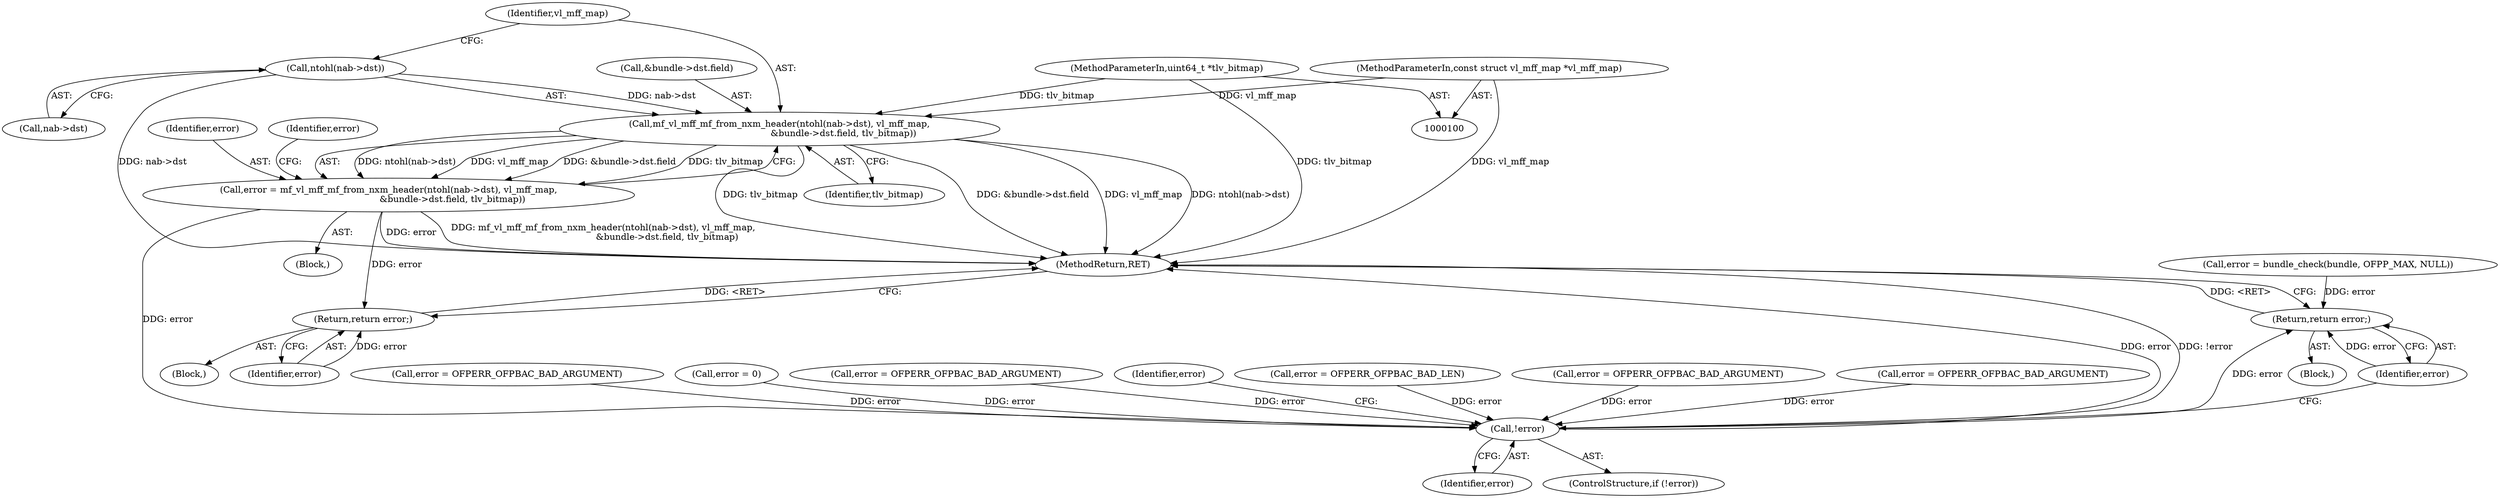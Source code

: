 digraph "0_ovs_9237a63c47bd314b807cda0bd2216264e82edbe8@pointer" {
"1000279" [label="(Call,mf_vl_mff_mf_from_nxm_header(ntohl(nab->dst), vl_mff_map,\n                                             &bundle->dst.field, tlv_bitmap))"];
"1000280" [label="(Call,ntohl(nab->dst))"];
"1000103" [label="(MethodParameterIn,const struct vl_mff_map *vl_mff_map)"];
"1000104" [label="(MethodParameterIn,uint64_t *tlv_bitmap)"];
"1000277" [label="(Call,error = mf_vl_mff_mf_from_nxm_header(ntohl(nab->dst), vl_mff_map,\n                                             &bundle->dst.field, tlv_bitmap))"];
"1000295" [label="(Return,return error;)"];
"1000404" [label="(Call,!error)"];
"1000413" [label="(Return,return error;)"];
"1000284" [label="(Identifier,vl_mff_map)"];
"1000310" [label="(Call,error = OFPERR_OFPBAC_BAD_ARGUMENT)"];
"1000233" [label="(Call,error = 0)"];
"1000103" [label="(MethodParameterIn,const struct vl_mff_map *vl_mff_map)"];
"1000256" [label="(Block,)"];
"1000104" [label="(MethodParameterIn,uint64_t *tlv_bitmap)"];
"1000285" [label="(Call,&bundle->dst.field)"];
"1000296" [label="(Identifier,error)"];
"1000251" [label="(Call,error = OFPERR_OFPBAC_BAD_ARGUMENT)"];
"1000106" [label="(Block,)"];
"1000404" [label="(Call,!error)"];
"1000279" [label="(Call,mf_vl_mff_mf_from_nxm_header(ntohl(nab->dst), vl_mff_map,\n                                             &bundle->dst.field, tlv_bitmap))"];
"1000414" [label="(Identifier,error)"];
"1000405" [label="(Identifier,error)"];
"1000408" [label="(Identifier,error)"];
"1000359" [label="(Call,error = OFPERR_OFPBAC_BAD_LEN)"];
"1000415" [label="(MethodReturn,RET)"];
"1000278" [label="(Identifier,error)"];
"1000294" [label="(Block,)"];
"1000403" [label="(ControlStructure,if (!error))"];
"1000328" [label="(Call,error = OFPERR_OFPBAC_BAD_ARGUMENT)"];
"1000407" [label="(Call,error = bundle_check(bundle, OFPP_MAX, NULL))"];
"1000277" [label="(Call,error = mf_vl_mff_mf_from_nxm_header(ntohl(nab->dst), vl_mff_map,\n                                             &bundle->dst.field, tlv_bitmap))"];
"1000170" [label="(Call,error = OFPERR_OFPBAC_BAD_ARGUMENT)"];
"1000291" [label="(Identifier,tlv_bitmap)"];
"1000293" [label="(Identifier,error)"];
"1000295" [label="(Return,return error;)"];
"1000281" [label="(Call,nab->dst)"];
"1000280" [label="(Call,ntohl(nab->dst))"];
"1000413" [label="(Return,return error;)"];
"1000279" -> "1000277"  [label="AST: "];
"1000279" -> "1000291"  [label="CFG: "];
"1000280" -> "1000279"  [label="AST: "];
"1000284" -> "1000279"  [label="AST: "];
"1000285" -> "1000279"  [label="AST: "];
"1000291" -> "1000279"  [label="AST: "];
"1000277" -> "1000279"  [label="CFG: "];
"1000279" -> "1000415"  [label="DDG: tlv_bitmap"];
"1000279" -> "1000415"  [label="DDG: &bundle->dst.field"];
"1000279" -> "1000415"  [label="DDG: vl_mff_map"];
"1000279" -> "1000415"  [label="DDG: ntohl(nab->dst)"];
"1000279" -> "1000277"  [label="DDG: ntohl(nab->dst)"];
"1000279" -> "1000277"  [label="DDG: vl_mff_map"];
"1000279" -> "1000277"  [label="DDG: &bundle->dst.field"];
"1000279" -> "1000277"  [label="DDG: tlv_bitmap"];
"1000280" -> "1000279"  [label="DDG: nab->dst"];
"1000103" -> "1000279"  [label="DDG: vl_mff_map"];
"1000104" -> "1000279"  [label="DDG: tlv_bitmap"];
"1000280" -> "1000281"  [label="CFG: "];
"1000281" -> "1000280"  [label="AST: "];
"1000284" -> "1000280"  [label="CFG: "];
"1000280" -> "1000415"  [label="DDG: nab->dst"];
"1000103" -> "1000100"  [label="AST: "];
"1000103" -> "1000415"  [label="DDG: vl_mff_map"];
"1000104" -> "1000100"  [label="AST: "];
"1000104" -> "1000415"  [label="DDG: tlv_bitmap"];
"1000277" -> "1000256"  [label="AST: "];
"1000278" -> "1000277"  [label="AST: "];
"1000293" -> "1000277"  [label="CFG: "];
"1000277" -> "1000415"  [label="DDG: error"];
"1000277" -> "1000415"  [label="DDG: mf_vl_mff_mf_from_nxm_header(ntohl(nab->dst), vl_mff_map,\n                                             &bundle->dst.field, tlv_bitmap)"];
"1000277" -> "1000295"  [label="DDG: error"];
"1000277" -> "1000404"  [label="DDG: error"];
"1000295" -> "1000294"  [label="AST: "];
"1000295" -> "1000296"  [label="CFG: "];
"1000296" -> "1000295"  [label="AST: "];
"1000415" -> "1000295"  [label="CFG: "];
"1000295" -> "1000415"  [label="DDG: <RET>"];
"1000296" -> "1000295"  [label="DDG: error"];
"1000404" -> "1000403"  [label="AST: "];
"1000404" -> "1000405"  [label="CFG: "];
"1000405" -> "1000404"  [label="AST: "];
"1000408" -> "1000404"  [label="CFG: "];
"1000414" -> "1000404"  [label="CFG: "];
"1000404" -> "1000415"  [label="DDG: error"];
"1000404" -> "1000415"  [label="DDG: !error"];
"1000310" -> "1000404"  [label="DDG: error"];
"1000251" -> "1000404"  [label="DDG: error"];
"1000328" -> "1000404"  [label="DDG: error"];
"1000359" -> "1000404"  [label="DDG: error"];
"1000233" -> "1000404"  [label="DDG: error"];
"1000170" -> "1000404"  [label="DDG: error"];
"1000404" -> "1000413"  [label="DDG: error"];
"1000413" -> "1000106"  [label="AST: "];
"1000413" -> "1000414"  [label="CFG: "];
"1000414" -> "1000413"  [label="AST: "];
"1000415" -> "1000413"  [label="CFG: "];
"1000413" -> "1000415"  [label="DDG: <RET>"];
"1000414" -> "1000413"  [label="DDG: error"];
"1000407" -> "1000413"  [label="DDG: error"];
}
